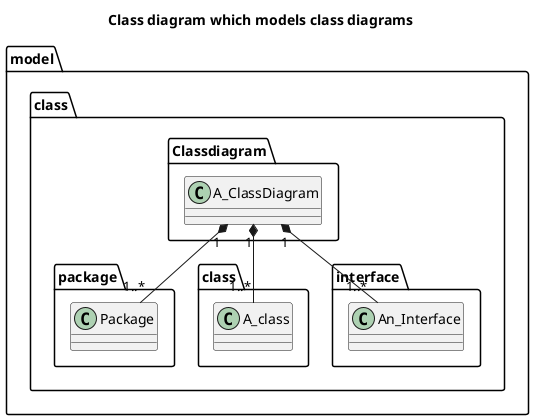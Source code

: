 @startuml

title Class diagram which models class diagrams

package model.class <<folder>> {

	package model.class.Classdiagram <<folder>> {
		 
		 class A_ClassDiagram {
		}	
	}
	
	
	package model.class.package <<folder>> {
		class Package {
		}
	}
	
	package model.class.class <<folder>> {
		 
		 class A_class {
		}	
	}
	
	package model.class.interface <<folder>> {
		class An_Interface {
		}
	}

	A_ClassDiagram "1" *-- "1..*" Package
	A_ClassDiagram "1" *-- "1..*" A_class
	A_ClassDiagram "1" *-- "1..*" An_Interface
		
}



@enduml